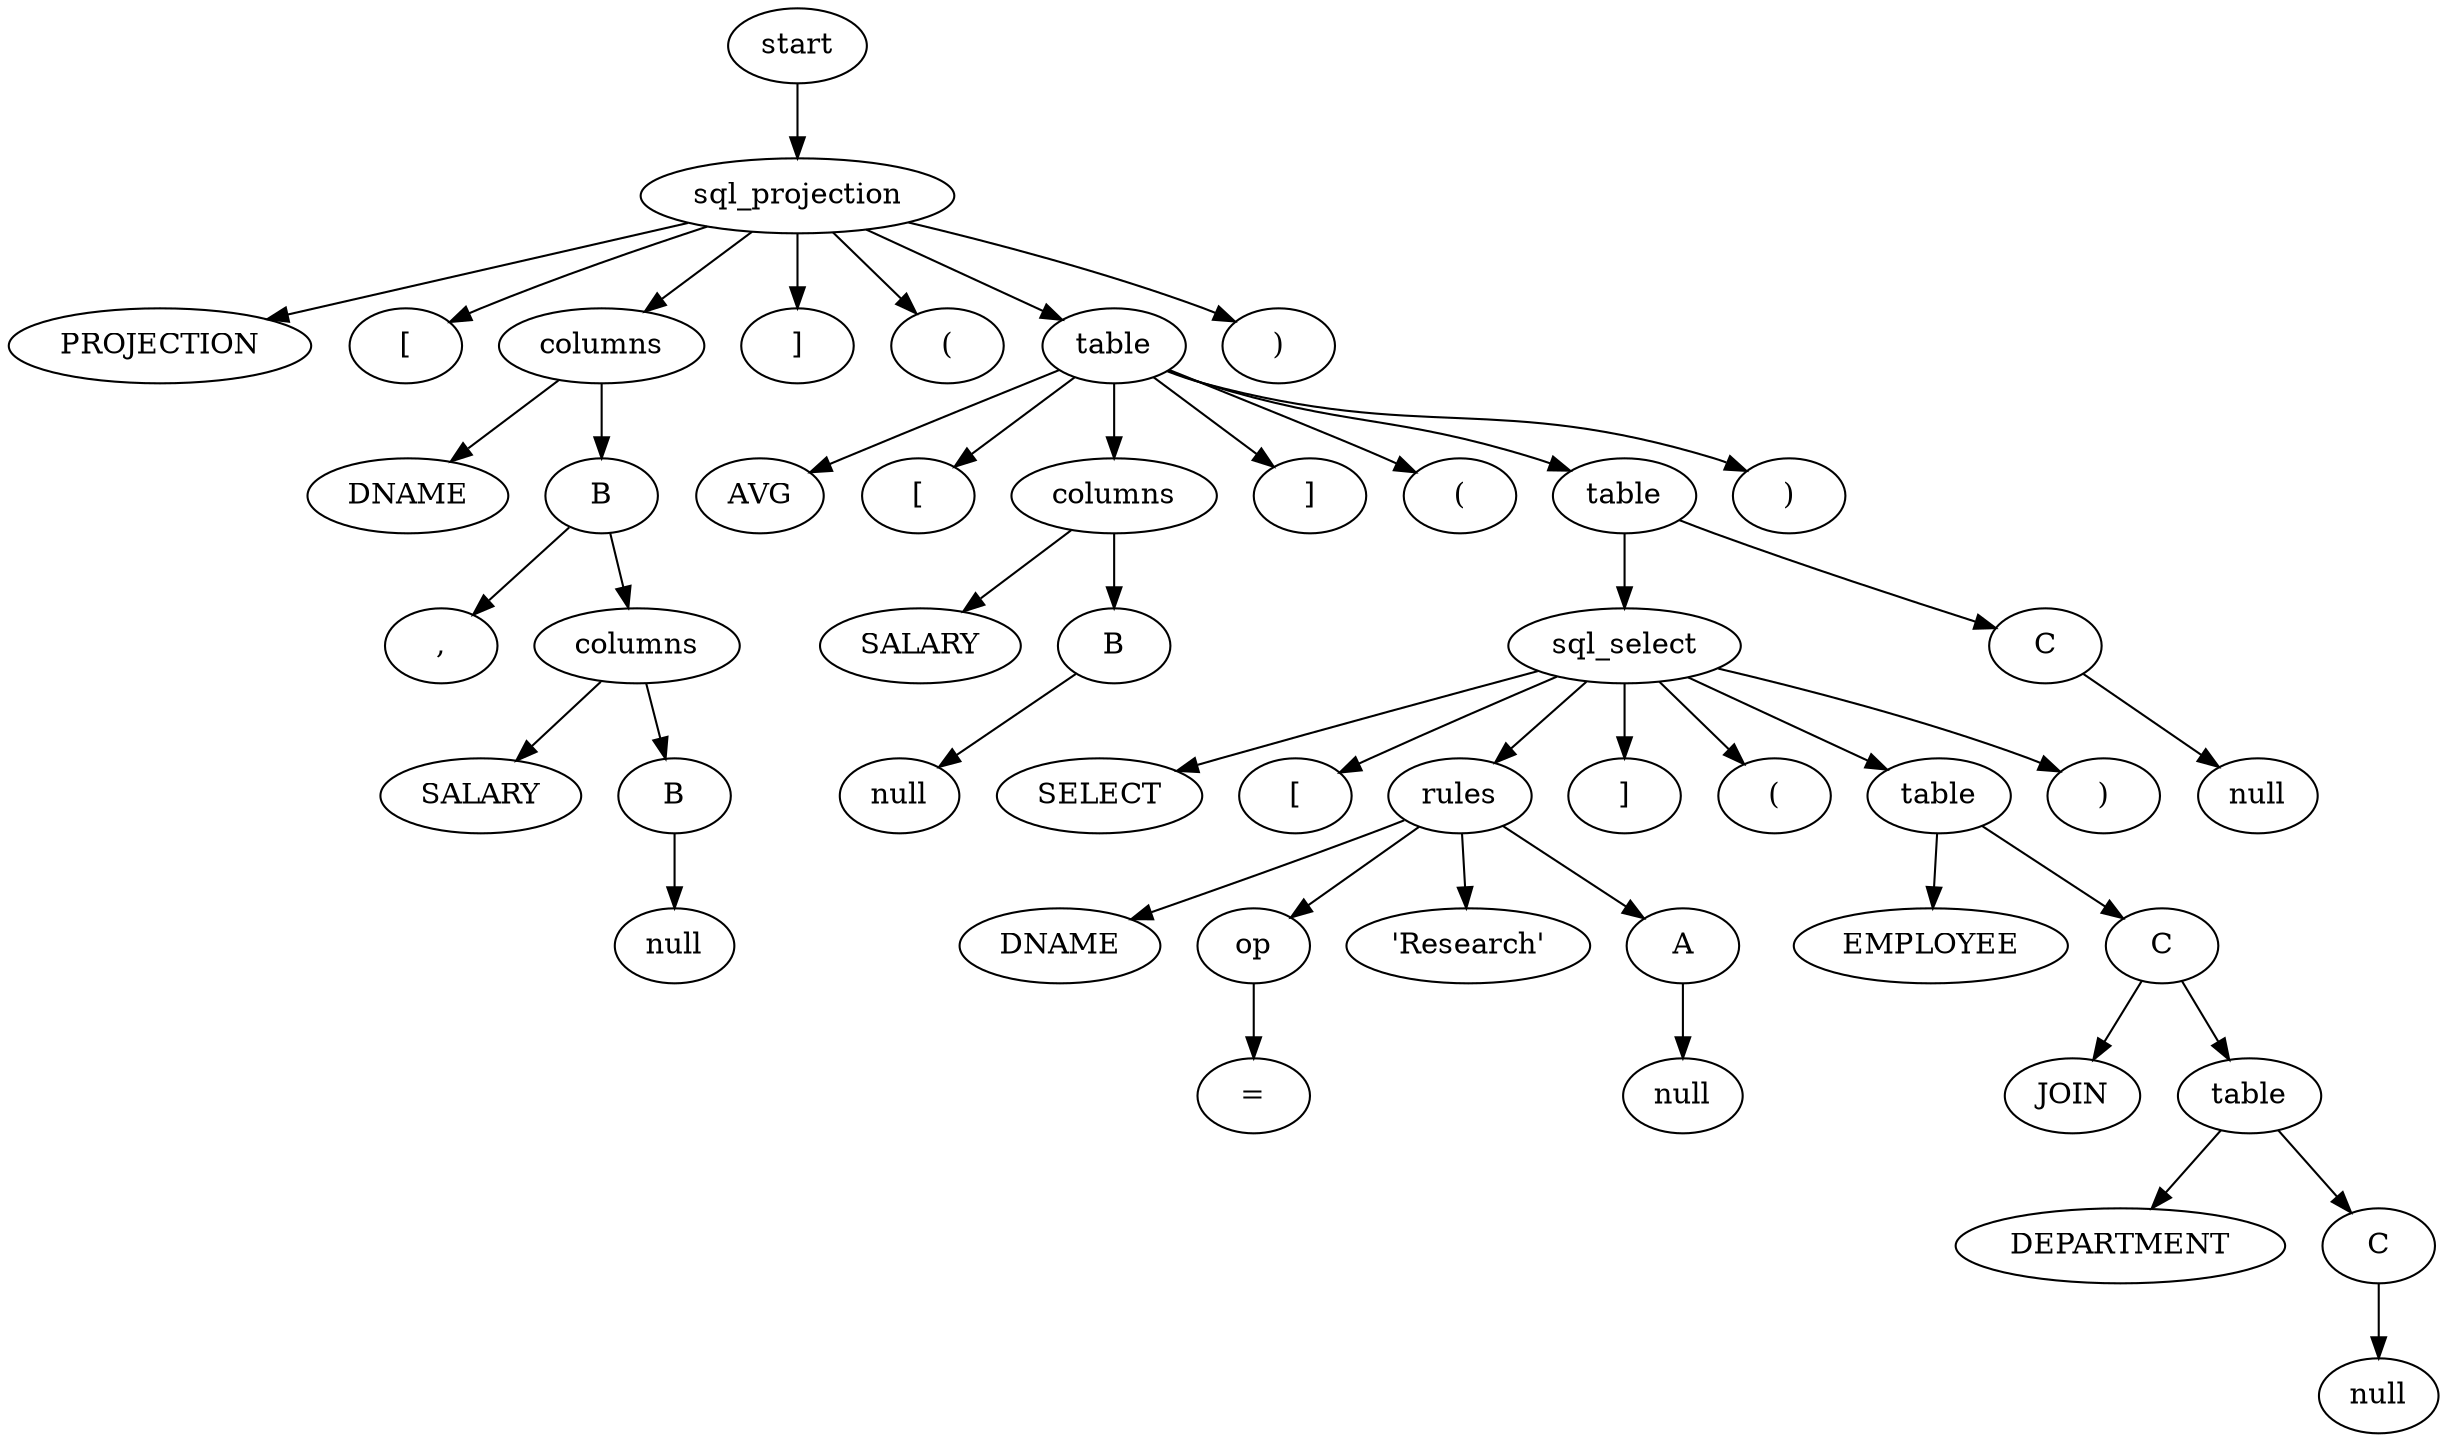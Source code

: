 // Tree
digraph {
	1 [label=start]
	2 [label=sql_projection]
		1 -> 2
	3 [label=PROJECTION]
		2 -> 3
	4 [label="["]
		2 -> 4
	5 [label=columns]
		2 -> 5
	6 [label="]"]
		2 -> 6
	7 [label="("]
		2 -> 7
	8 [label=table]
		2 -> 8
	9 [label=")"]
		2 -> 9
	10 [label=AVG]
		8 -> 10
	11 [label="["]
		8 -> 11
	12 [label=columns]
		8 -> 12
	13 [label="]"]
		8 -> 13
	14 [label="("]
		8 -> 14
	15 [label=table]
		8 -> 15
	16 [label=")"]
		8 -> 16
	17 [label=sql_select]
		15 -> 17
	18 [label=C]
		15 -> 18
	19 [label=null]
		18 -> 19
	20 [label=SELECT]
		17 -> 20
	21 [label="["]
		17 -> 21
	22 [label=rules]
		17 -> 22
	23 [label="]"]
		17 -> 23
	24 [label="("]
		17 -> 24
	25 [label=table]
		17 -> 25
	26 [label=")"]
		17 -> 26
	27 [label=EMPLOYEE]
		25 -> 27
	28 [label=C]
		25 -> 28
	29 [label=JOIN]
		28 -> 29
	30 [label=table]
		28 -> 30
	31 [label=DEPARTMENT]
		30 -> 31
	32 [label=C]
		30 -> 32
	33 [label=null]
		32 -> 33
	34 [label=DNAME]
		22 -> 34
	35 [label=op]
		22 -> 35
	36 [label="'Research'"]
		22 -> 36
	37 [label=A]
		22 -> 37
	38 [label=null]
		37 -> 38
	39 [label="="]
		35 -> 39
	40 [label=SALARY]
		12 -> 40
	41 [label=B]
		12 -> 41
	42 [label=null]
		41 -> 42
	43 [label=DNAME]
		5 -> 43
	44 [label=B]
		5 -> 44
	45 [label=","]
		44 -> 45
	46 [label=columns]
		44 -> 46
	47 [label=SALARY]
		46 -> 47
	48 [label=B]
		46 -> 48
	49 [label=null]
		48 -> 49
}
